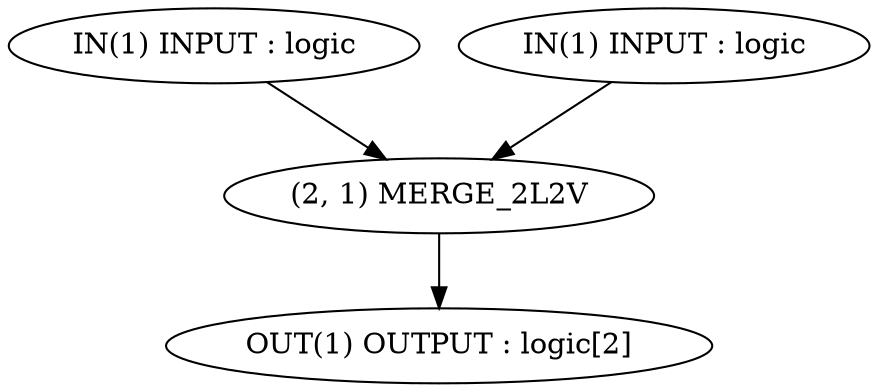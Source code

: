 // LOG : Starting Idealised Linear
// LOG : Parsing Successful
// LOG : Type Checking Complete
// LOG : Soundness Check Complete
digraph G {
3 [label="OUT(1) OUTPUT : logic[2]"];
2 [label="IN(1) INPUT : logic"];
1 [label="IN(1) INPUT : logic"];
4 [label="(2, 1) MERGE_2L2V"];
	4 -> 3;
	1 -> 4;
	2 -> 4;
}

// LOG : BYE

